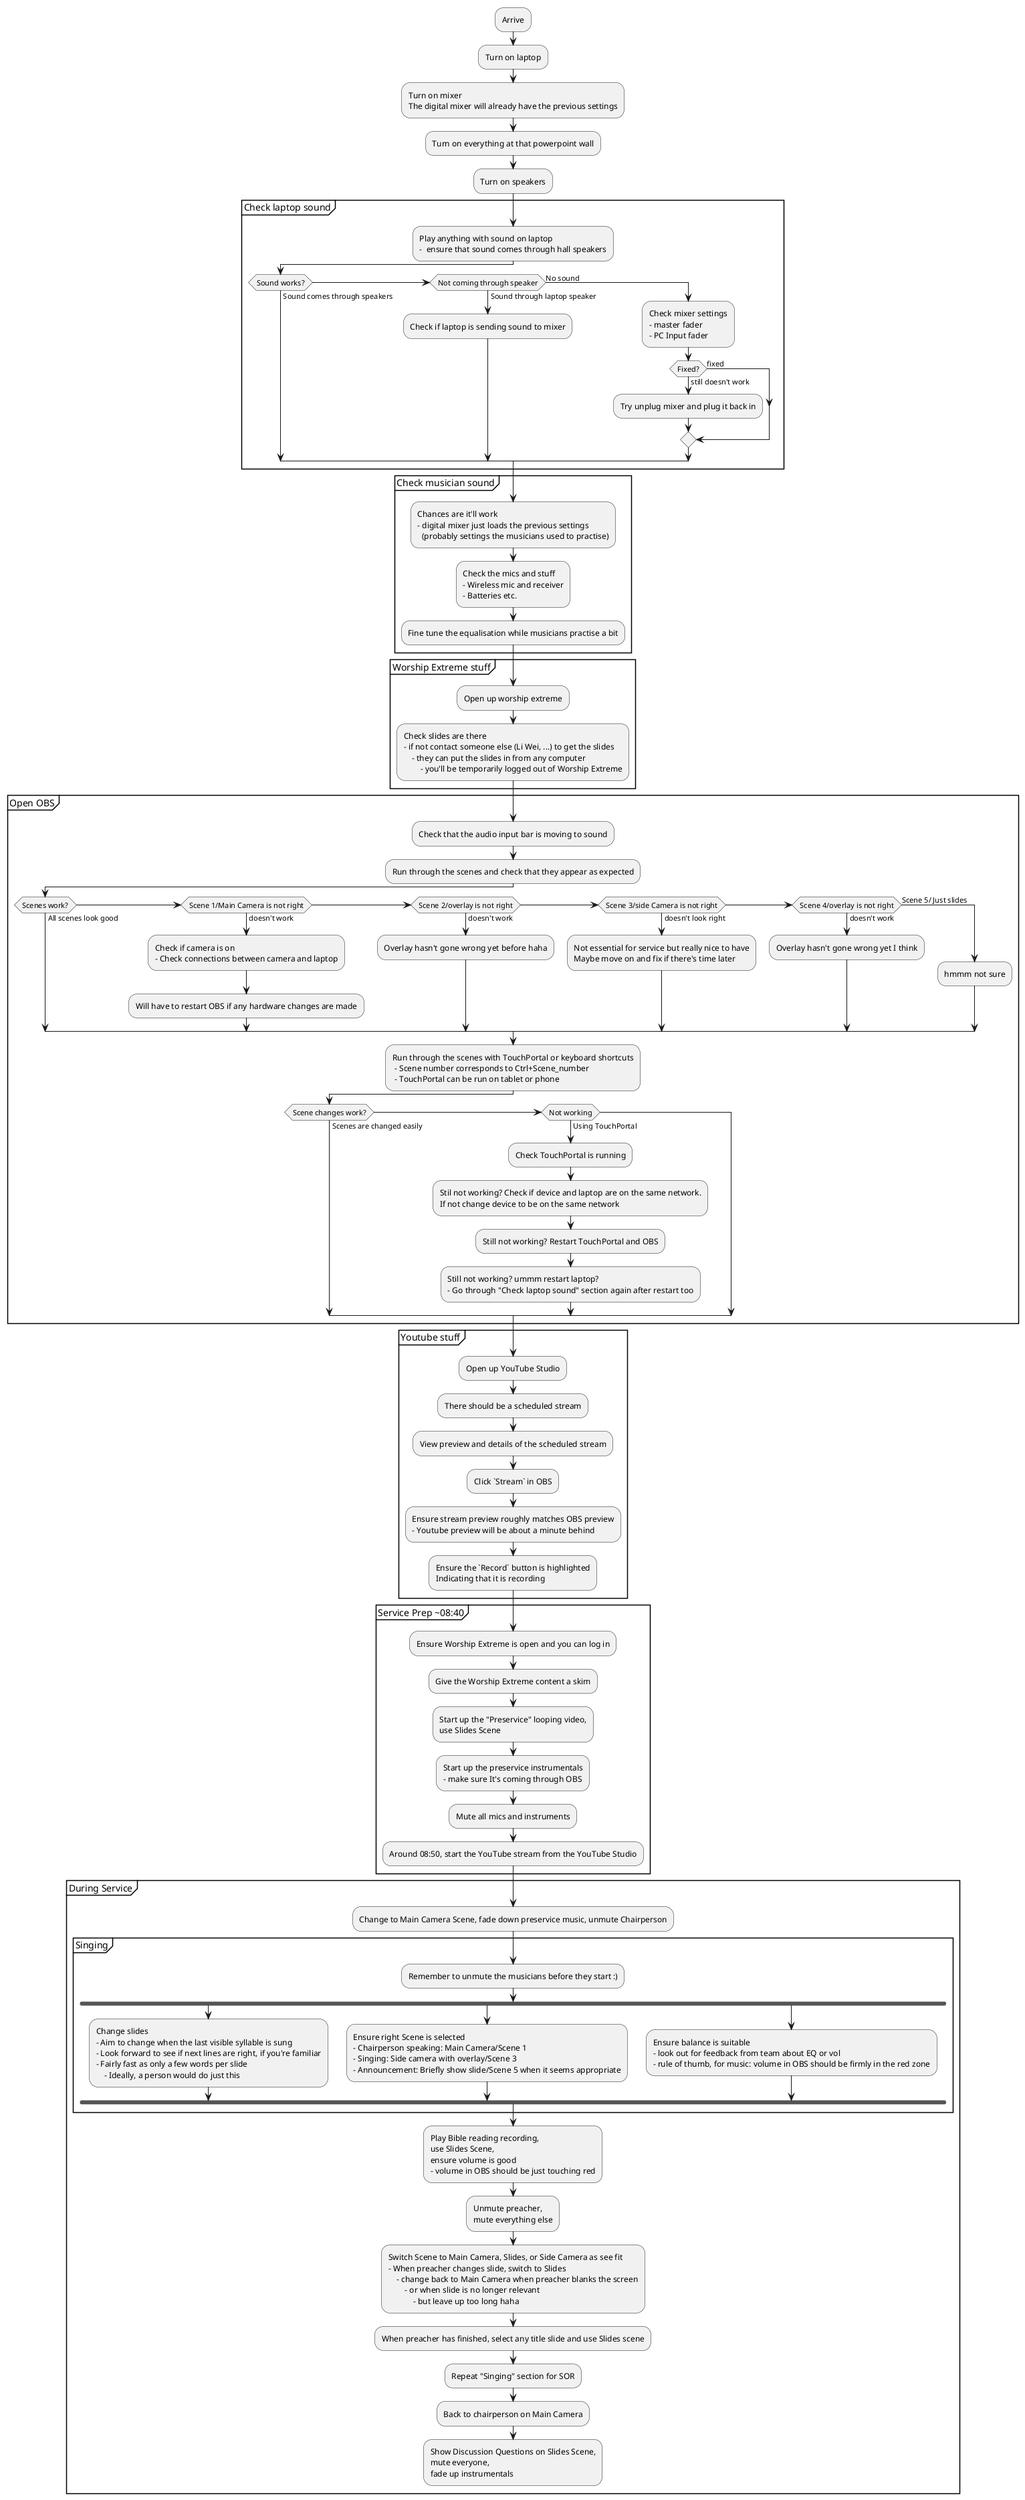 @startuml "how to stream"

:Arrive;

:Turn on laptop;
:Turn on mixer
The digital mixer will already have the previous settings;
:Turn on everything at that powerpoint wall;
:Turn on speakers;

partition "Check laptop sound" {
    :Play anything with sound on laptop
    -  ensure that sound comes through hall speakers;

    if (Sound works?) then (Sound comes through speakers)

    elseif (Not coming through speaker) then (Sound through laptop speaker)
        :Check if laptop is sending sound to mixer;
    else (No sound)
        :Check mixer settings
        - master fader
        - PC Input fader;

        if (Fixed?) then (still doesn't work)
            :Try unplug mixer and plug it back in;
        else (fixed)
        endif
    endif
}

partition "Check musician sound" {
    :Chances are it'll work
    - digital mixer just loads the previous settings
      (probably settings the musicians used to practise);
    :Check the mics and stuff
    - Wireless mic and receiver
    - Batteries etc.;
    :Fine tune the equalisation while musicians practise a bit;
}

partition "Worship Extreme stuff" {
    :Open up worship extreme;
    :Check slides are there
    - if not contact someone else (Li Wei, ...) to get the slides
        - they can put the slides in from any computer
            - you'll be temporarily logged out of Worship Extreme;
}

partition "Open OBS" {
    :Check that the audio input bar is moving to sound;
    :Run through the scenes and check that they appear as expected;
    if (Scenes work?) then (All scenes look good)

    elseif (Scene 1/Main Camera is not right) then (doesn't work)
        :Check if camera is on
        - Check connections between camera and laptop;
        :Will have to restart OBS if any hardware changes are made;
    elseif (Scene 2/overlay is not right) then (doesn't work)
        :Overlay hasn't gone wrong yet before haha;
    elseif (Scene 3/side Camera is not right) then (doesn't look right)
        :Not essential for service but really nice to have
        Maybe move on and fix if there's time later;
    elseif (Scene 4/overlay is not right) then (doesn't work)
        :Overlay hasn't gone wrong yet I think;
    else (Scene 5/ Just slides)
        :hmmm not sure;
    endif

    :Run through the scenes with TouchPortal or keyboard shortcuts
     - Scene number corresponds to Ctrl+Scene_number
     - TouchPortal can be run on tablet or phone;
    if (Scene changes work?) then (Scenes are changed easily)

    elseif (Not working) then (Using TouchPortal)
        :Check TouchPortal is running;
        :Stil not working? Check if device and laptop are on the same network.
        If not change device to be on the same network;
        :Still not working? Restart TouchPortal and OBS;
        :Still not working? ummm restart laptop?
        - Go through "Check laptop sound" section again after restart too;
    endif
}

partition "Youtube stuff" {
    :Open up YouTube Studio;
    :There should be a scheduled stream;
    :View preview and details of the scheduled stream;
    :Click `Stream` in OBS;
    :Ensure stream preview roughly matches OBS preview
    - Youtube preview will be about a minute behind;
    :Ensure the `Record` button is highlighted
    Indicating that it is recording;
}

partition "Service Prep ~08:40" {
    :Ensure Worship Extreme is open and you can log in;
    :Give the Worship Extreme content a skim;
    :Start up the "Preservice" looping video,
    use Slides Scene;
    :Start up the preservice instrumentals
    - make sure It's coming through OBS;
    :Mute all mics and instruments;
    :Around 08:50, start the YouTube stream from the YouTube Studio;
}

partition "During Service" {
    :Change to Main Camera Scene, fade down preservice music, unmute Chairperson;
    partition "Singing" {
        :Remember to unmute the musicians before they start :);
        fork
            :Change slides
            - Aim to change when the last visible syllable is sung
            - Look forward to see if next lines are right, if you're familiar
            - Fairly fast as only a few words per slide
                - Ideally, a person would do just this;
        fork again
            :Ensure right Scene is selected
            - Chairperson speaking: Main Camera/Scene 1
            - Singing: Side camera with overlay/Scene 3
            - Announcement: Briefly show slide/Scene 5 when it seems appropriate;
        fork again
            :Ensure balance is suitable
            - look out for feedback from team about EQ or vol
            - rule of thumb, for music: volume in OBS should be firmly in the red zone;
        end fork
    }

    :Play Bible reading recording,
    use Slides Scene,
    ensure volume is good
    - volume in OBS should be just touching red;

    :Unmute preacher,
    mute everything else;

    :Switch Scene to Main Camera, Slides, or Side Camera as see fit
    - When preacher changes slide, switch to Slides
        - change back to Main Camera when preacher blanks the screen
            - or when slide is no longer relevant
                - but leave up too long haha;

    :When preacher has finished, select any title slide and use Slides scene;

    :Repeat "Singing" section for SOR;

    :Back to chairperson on Main Camera;

    :Show Discussion Questions on Slides Scene,
    mute everyone,
    fade up instrumentals;

}


@enduml